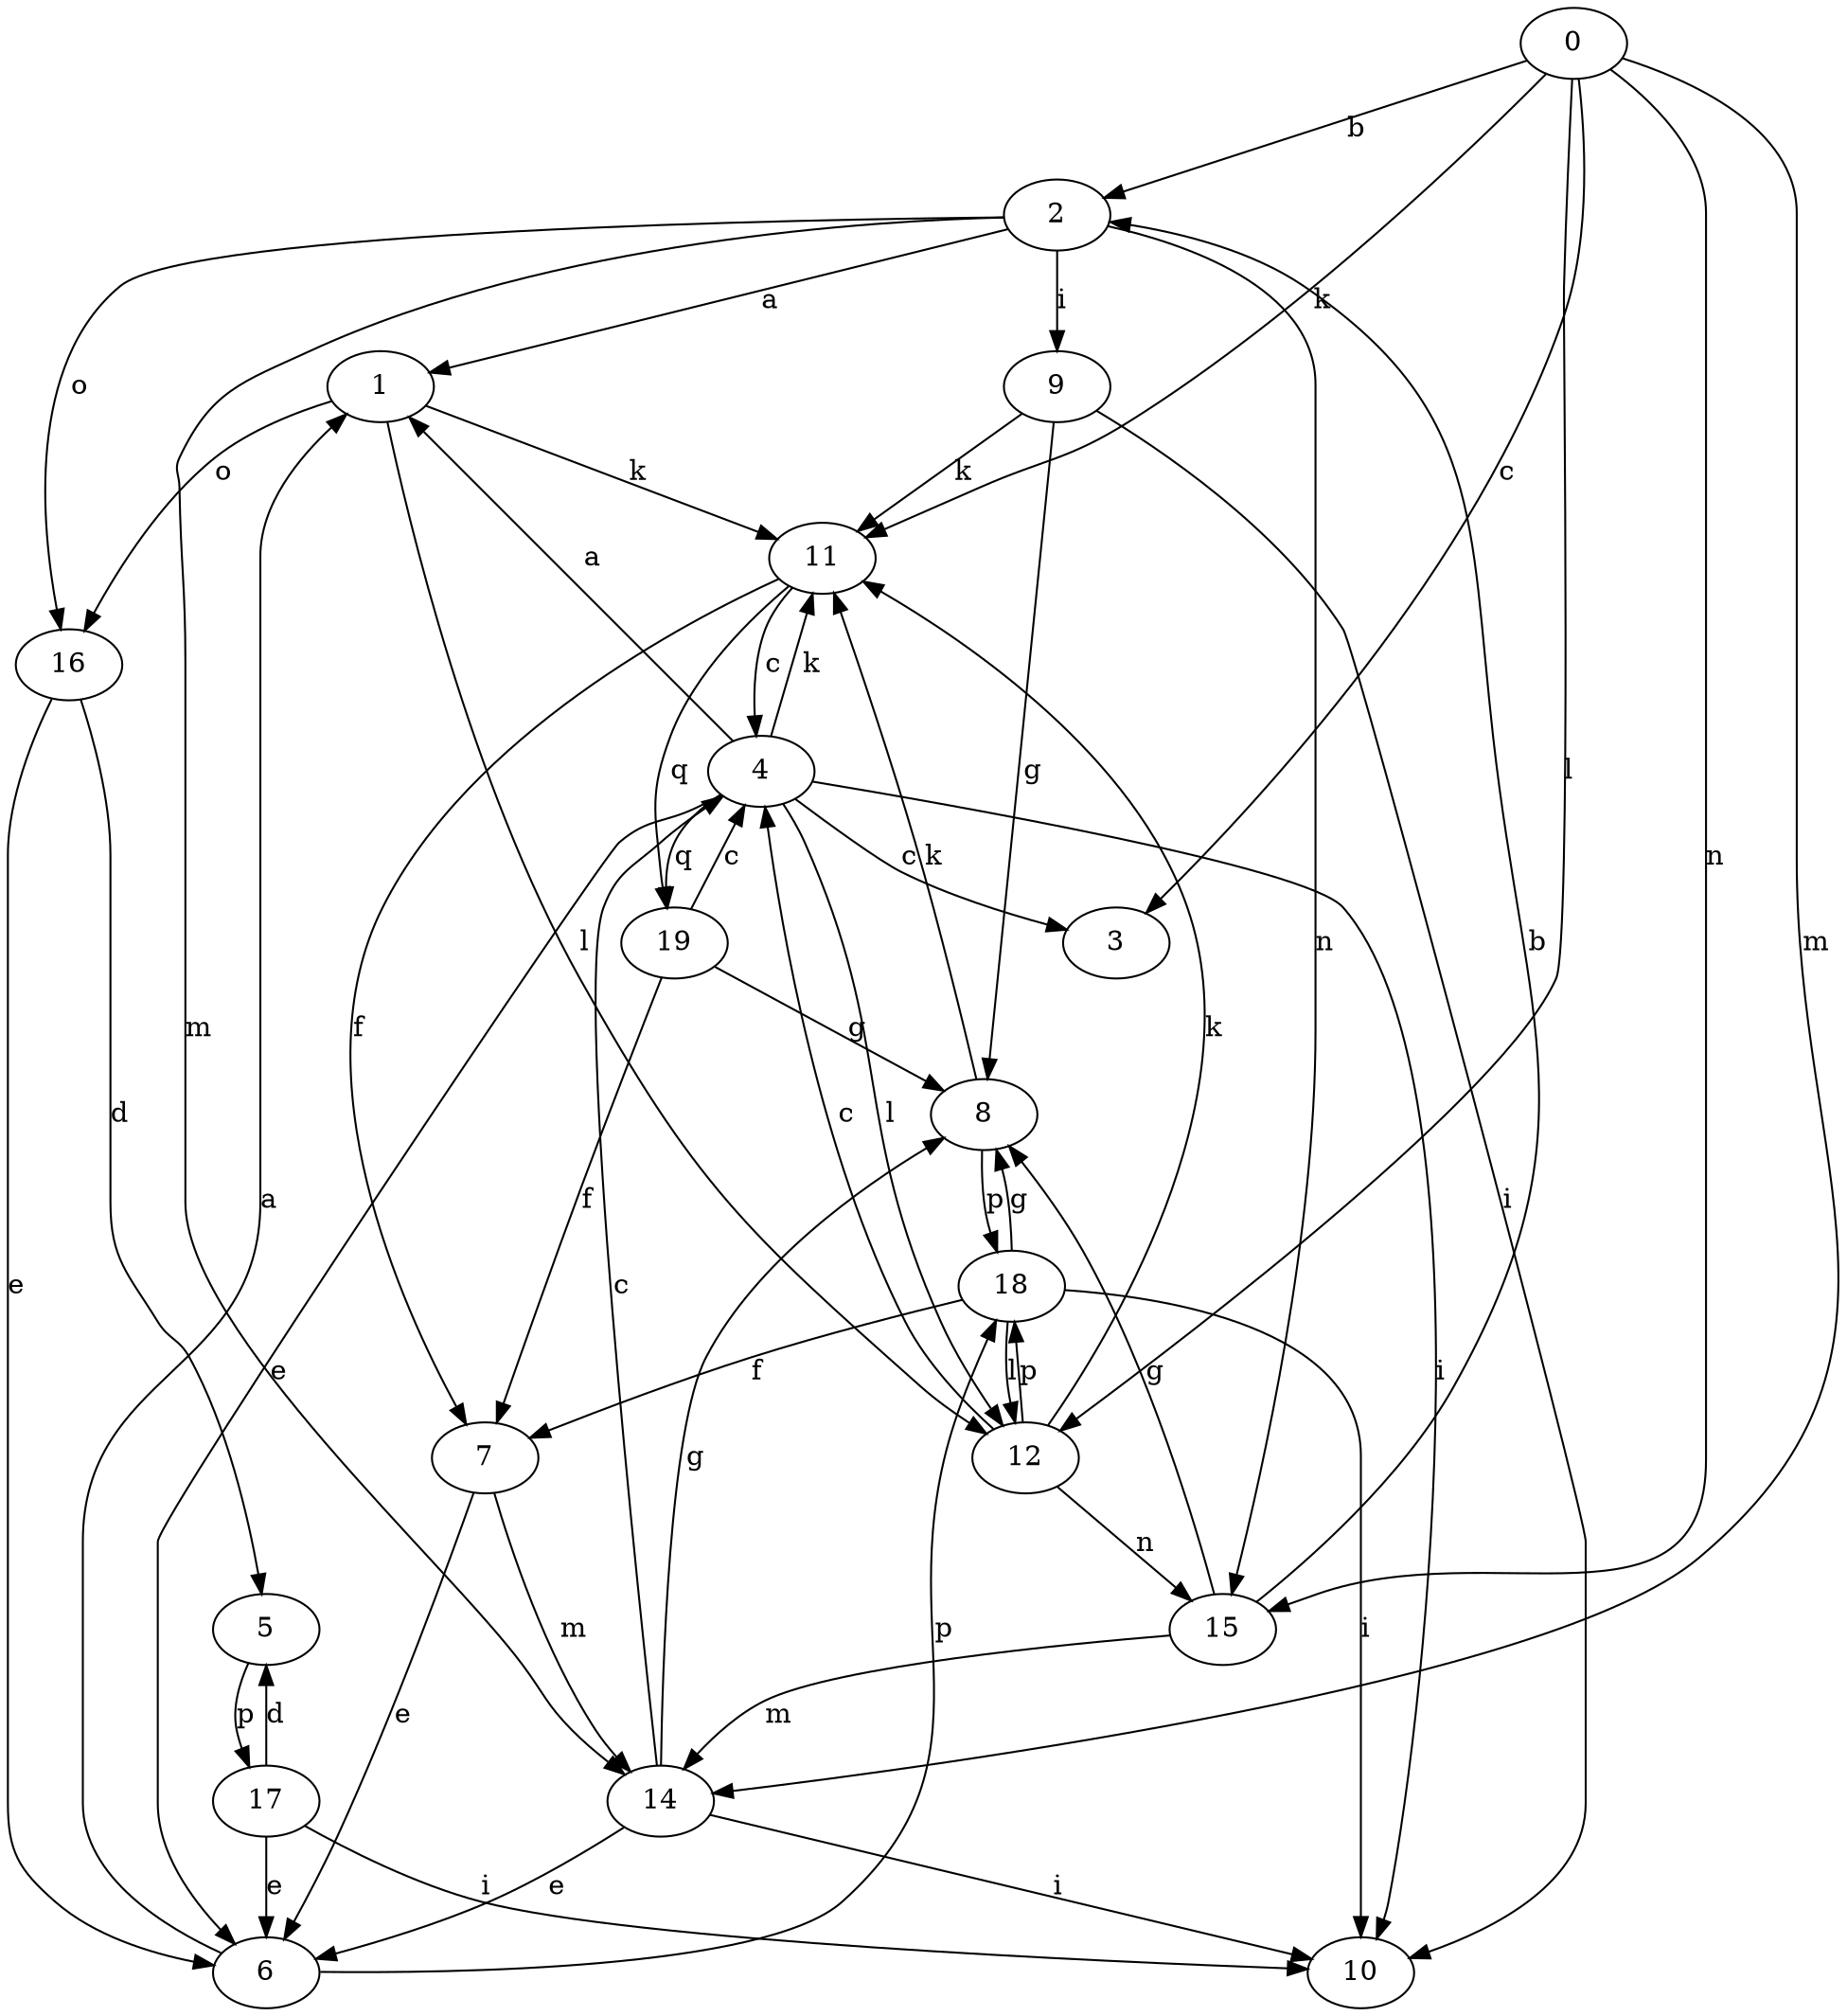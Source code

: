 strict digraph  {
0;
1;
2;
3;
4;
5;
6;
7;
8;
9;
10;
11;
12;
14;
15;
16;
17;
18;
19;
0 -> 2  [label=b];
0 -> 3  [label=c];
0 -> 11  [label=k];
0 -> 12  [label=l];
0 -> 14  [label=m];
0 -> 15  [label=n];
1 -> 11  [label=k];
1 -> 12  [label=l];
1 -> 16  [label=o];
2 -> 1  [label=a];
2 -> 9  [label=i];
2 -> 14  [label=m];
2 -> 15  [label=n];
2 -> 16  [label=o];
4 -> 1  [label=a];
4 -> 3  [label=c];
4 -> 6  [label=e];
4 -> 10  [label=i];
4 -> 11  [label=k];
4 -> 12  [label=l];
4 -> 19  [label=q];
5 -> 17  [label=p];
6 -> 1  [label=a];
6 -> 18  [label=p];
7 -> 6  [label=e];
7 -> 14  [label=m];
8 -> 11  [label=k];
8 -> 18  [label=p];
9 -> 8  [label=g];
9 -> 10  [label=i];
9 -> 11  [label=k];
11 -> 4  [label=c];
11 -> 7  [label=f];
11 -> 19  [label=q];
12 -> 4  [label=c];
12 -> 11  [label=k];
12 -> 15  [label=n];
12 -> 18  [label=p];
14 -> 4  [label=c];
14 -> 6  [label=e];
14 -> 8  [label=g];
14 -> 10  [label=i];
15 -> 2  [label=b];
15 -> 8  [label=g];
15 -> 14  [label=m];
16 -> 5  [label=d];
16 -> 6  [label=e];
17 -> 5  [label=d];
17 -> 6  [label=e];
17 -> 10  [label=i];
18 -> 7  [label=f];
18 -> 8  [label=g];
18 -> 10  [label=i];
18 -> 12  [label=l];
19 -> 4  [label=c];
19 -> 7  [label=f];
19 -> 8  [label=g];
}
